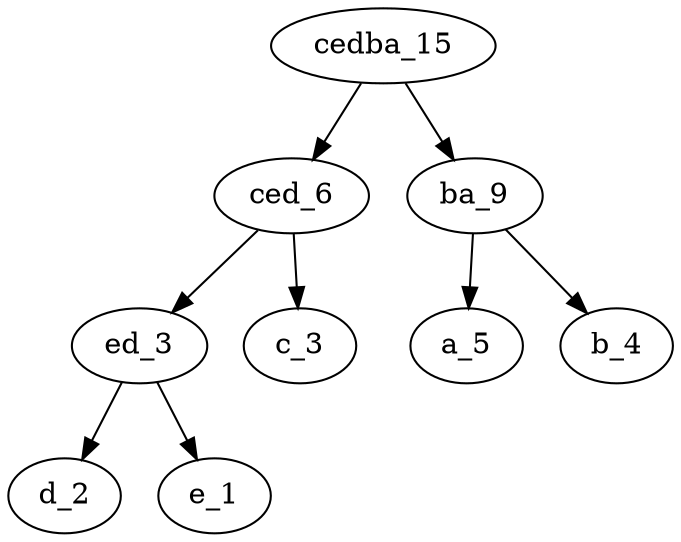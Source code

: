 digraph {
cedba_15 -> ced_6;
ced_6 -> ed_3;
ed_3 -> d_2;
ed_3 -> e_1;
ced_6 -> c_3;
cedba_15 -> ba_9;
ba_9 -> a_5;
ba_9 -> b_4;
}